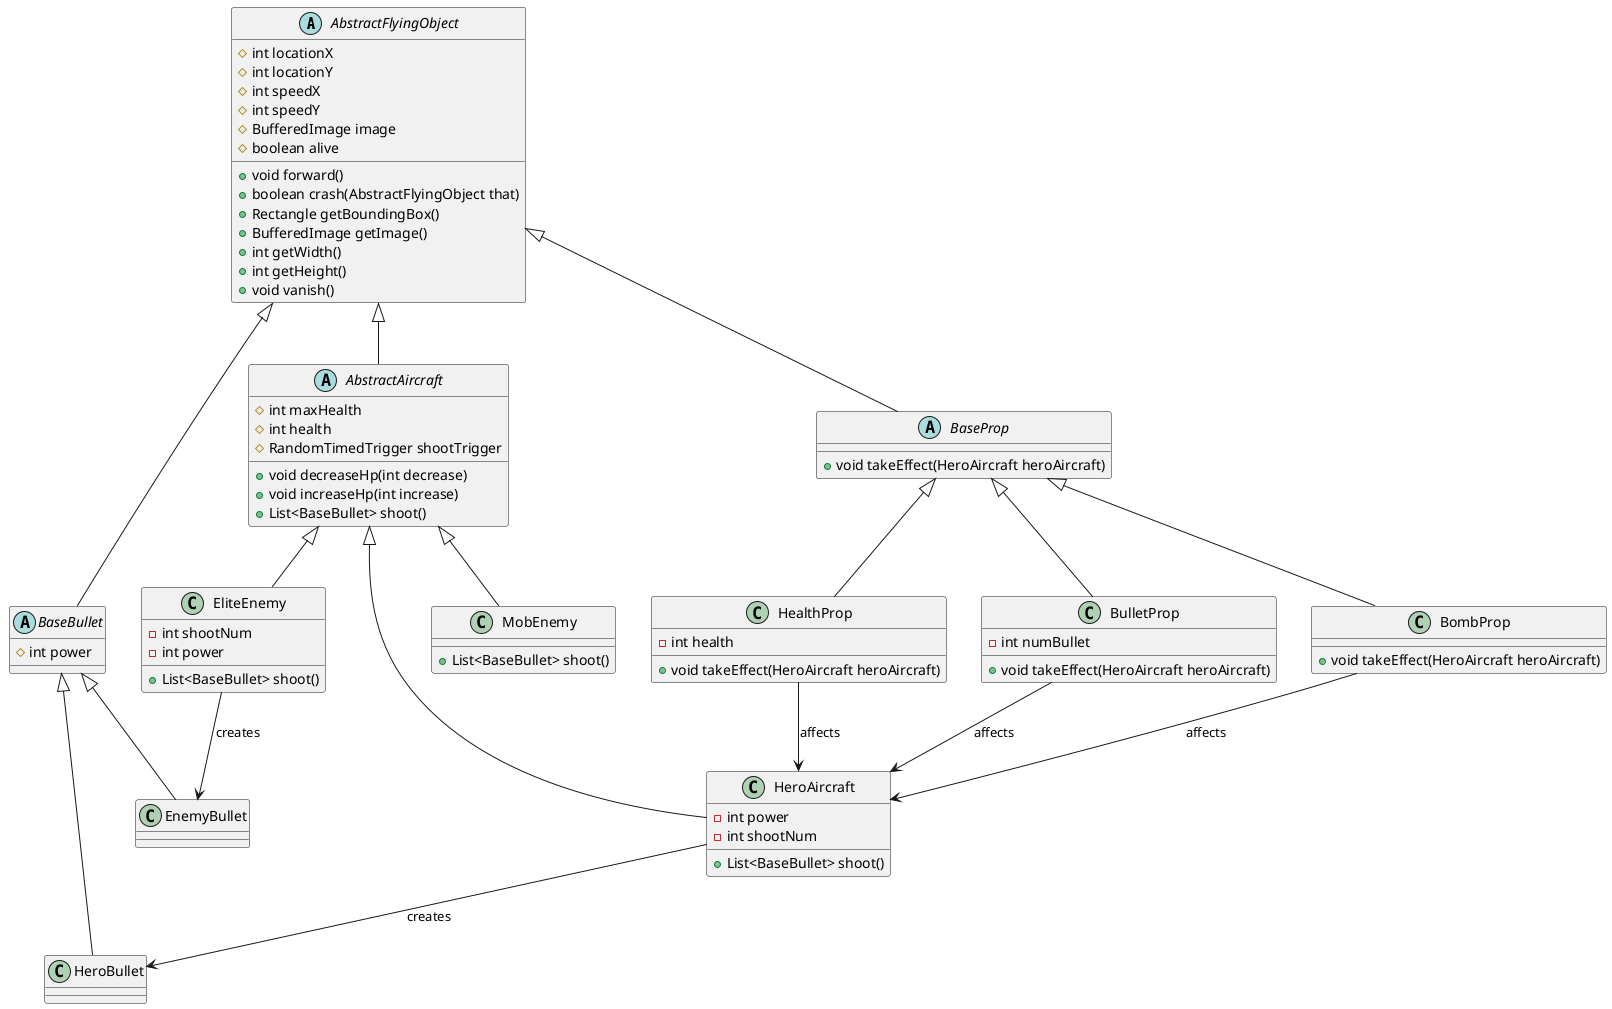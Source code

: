 @startuml
' 飞行物体基类
abstract class AbstractFlyingObject {
    # int locationX
    # int locationY
    # int speedX
    # int speedY
    # BufferedImage image
    # boolean alive
    + void forward()
    + boolean crash(AbstractFlyingObject that)
    + Rectangle getBoundingBox()
    + BufferedImage getImage()
    + int getWidth()
    + int getHeight()
    + void vanish()
}

' 飞机抽象类
abstract class AbstractAircraft {
    # int maxHealth
    # int health
    # RandomTimedTrigger shootTrigger
    + void decreaseHp(int decrease)
    + void increaseHp(int increase)
    + List<BaseBullet> shoot()
}

' 子弹基类
abstract class BaseBullet {
    # int power
}

' 道具基类
abstract class BaseProp {
    + void takeEffect(HeroAircraft heroAircraft)
}

' 具体飞机类
class HeroAircraft {
    - int power
    - int shootNum
    + List<BaseBullet> shoot()
}

class MobEnemy {
    + List<BaseBullet> shoot()
}

class EliteEnemy {
    - int shootNum
    - int power
    + List<BaseBullet> shoot()
}

' 具体子弹类
class HeroBullet
class EnemyBullet

' 具体道具类
class HealthProp {
    - int health
    + void takeEffect(HeroAircraft heroAircraft)
}

class BulletProp {
    - int numBullet
    + void takeEffect(HeroAircraft heroAircraft)
}

class BombProp {
    + void takeEffect(HeroAircraft heroAircraft)
}

' 继承关系
AbstractFlyingObject <|-- AbstractAircraft
AbstractFlyingObject <|-- BaseBullet
AbstractFlyingObject <|-- BaseProp

AbstractAircraft <|-- HeroAircraft
AbstractAircraft <|-- MobEnemy
AbstractAircraft <|-- EliteEnemy

BaseBullet <|-- HeroBullet
BaseBullet <|-- EnemyBullet

BaseProp <|-- HealthProp
BaseProp <|-- BulletProp
BaseProp <|-- BombProp

' 英雄机与英雄子弹关联
HeroAircraft --> HeroBullet : creates

' 精英敌机与敌机子弹关联
EliteEnemy --> EnemyBullet : creates

' 道具与英雄机关联
HealthProp --> HeroAircraft : affects
BulletProp --> HeroAircraft : affects
BombProp --> HeroAircraft : affects

@enduml
